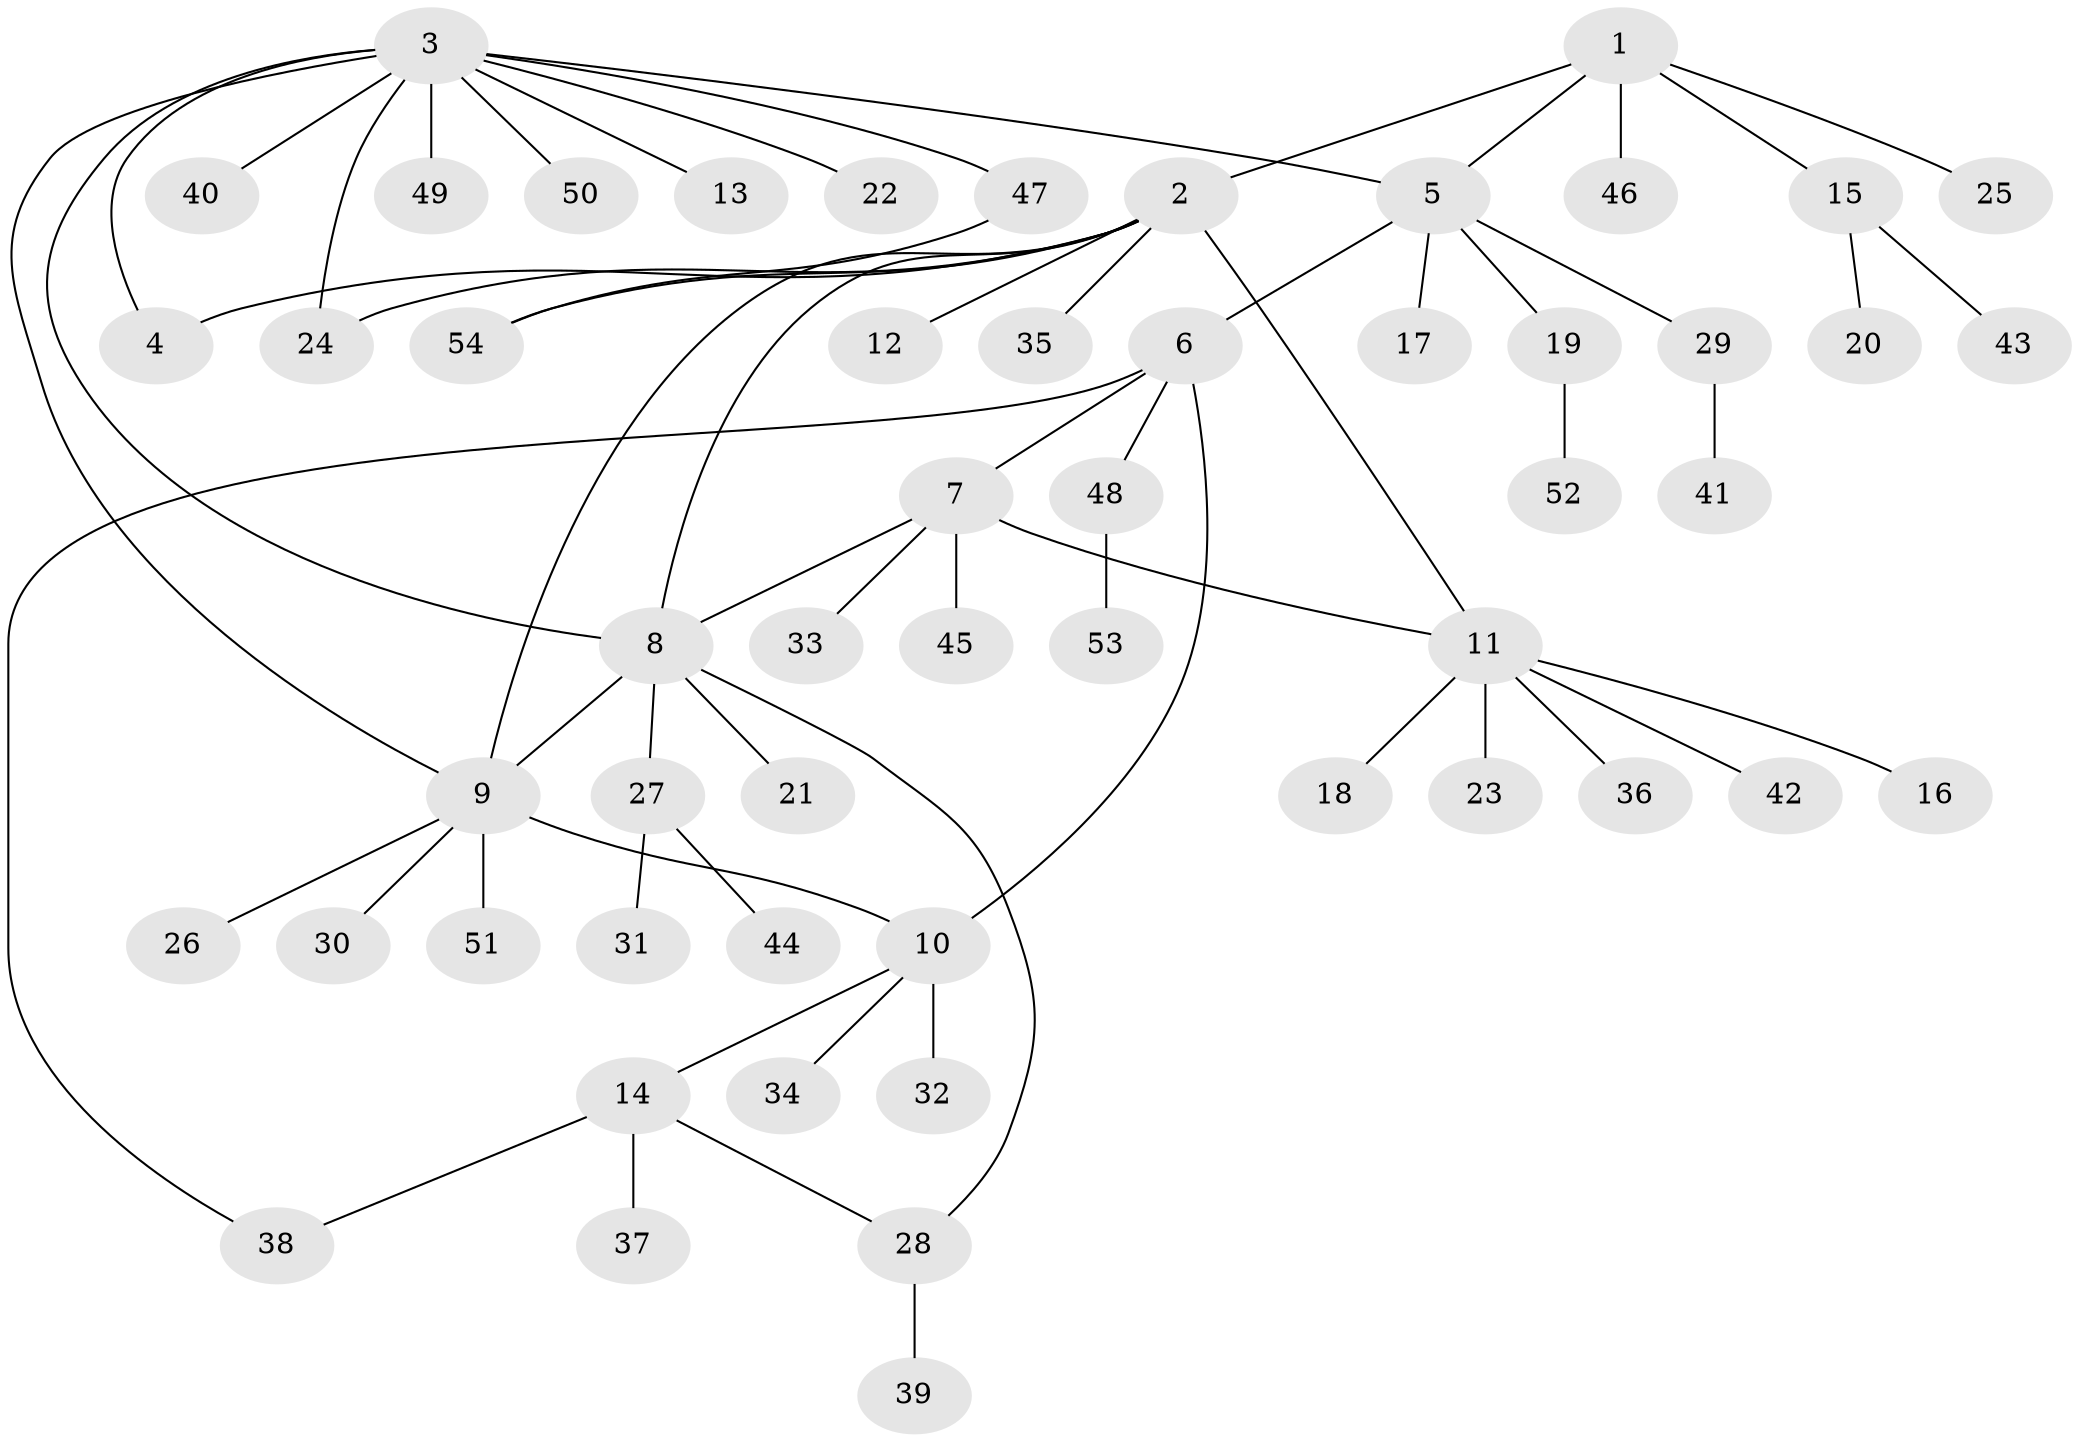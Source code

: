 // coarse degree distribution, {4: 0.10256410256410256, 8: 0.02564102564102564, 11: 0.02564102564102564, 2: 0.15384615384615385, 6: 0.10256410256410256, 5: 0.02564102564102564, 1: 0.5641025641025641}
// Generated by graph-tools (version 1.1) at 2025/24/03/03/25 07:24:18]
// undirected, 54 vertices, 64 edges
graph export_dot {
graph [start="1"]
  node [color=gray90,style=filled];
  1;
  2;
  3;
  4;
  5;
  6;
  7;
  8;
  9;
  10;
  11;
  12;
  13;
  14;
  15;
  16;
  17;
  18;
  19;
  20;
  21;
  22;
  23;
  24;
  25;
  26;
  27;
  28;
  29;
  30;
  31;
  32;
  33;
  34;
  35;
  36;
  37;
  38;
  39;
  40;
  41;
  42;
  43;
  44;
  45;
  46;
  47;
  48;
  49;
  50;
  51;
  52;
  53;
  54;
  1 -- 2;
  1 -- 5;
  1 -- 15;
  1 -- 25;
  1 -- 46;
  2 -- 4;
  2 -- 8;
  2 -- 9;
  2 -- 11;
  2 -- 12;
  2 -- 24;
  2 -- 35;
  2 -- 54;
  3 -- 4;
  3 -- 5;
  3 -- 8;
  3 -- 9;
  3 -- 13;
  3 -- 22;
  3 -- 24;
  3 -- 40;
  3 -- 47;
  3 -- 49;
  3 -- 50;
  5 -- 6;
  5 -- 17;
  5 -- 19;
  5 -- 29;
  6 -- 7;
  6 -- 10;
  6 -- 38;
  6 -- 48;
  7 -- 8;
  7 -- 11;
  7 -- 33;
  7 -- 45;
  8 -- 9;
  8 -- 21;
  8 -- 27;
  8 -- 28;
  9 -- 10;
  9 -- 26;
  9 -- 30;
  9 -- 51;
  10 -- 14;
  10 -- 32;
  10 -- 34;
  11 -- 16;
  11 -- 18;
  11 -- 23;
  11 -- 36;
  11 -- 42;
  14 -- 28;
  14 -- 37;
  14 -- 38;
  15 -- 20;
  15 -- 43;
  19 -- 52;
  27 -- 31;
  27 -- 44;
  28 -- 39;
  29 -- 41;
  47 -- 54;
  48 -- 53;
}
